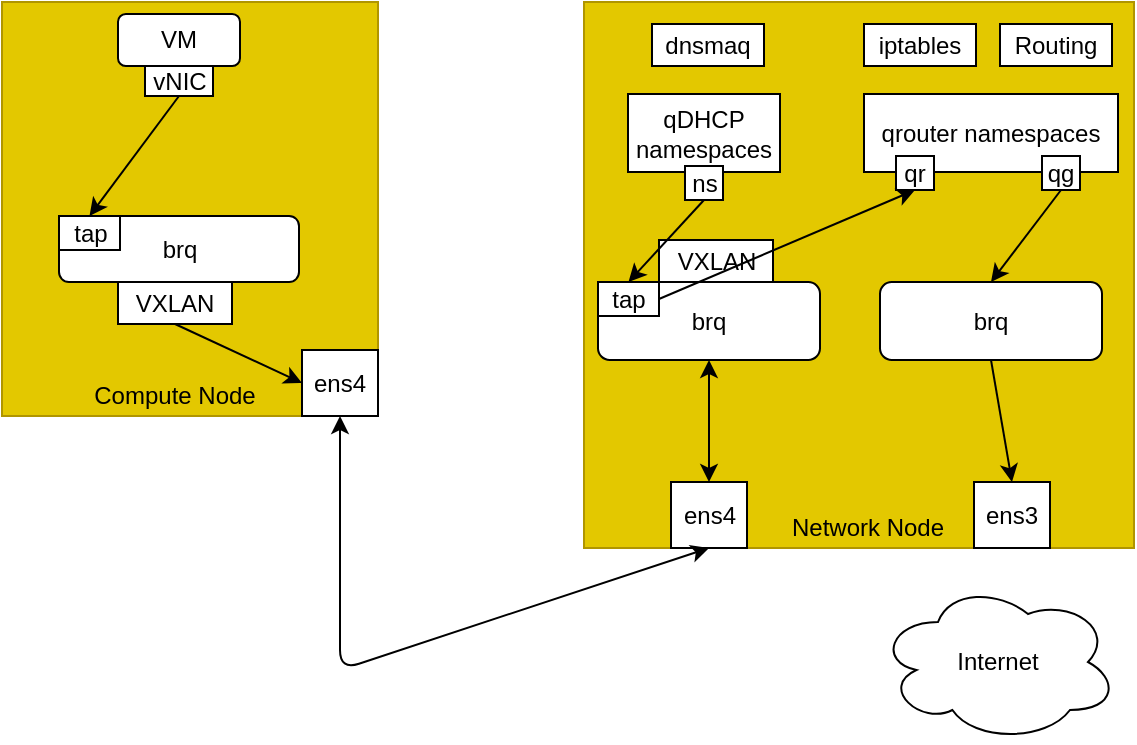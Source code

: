 <mxfile version="14.6.0" type="github">
  <diagram id="3iR9Q1A8SaLClH7JCaMG" name="Page-1">
    <mxGraphModel dx="678" dy="401" grid="0" gridSize="10" guides="1" tooltips="1" connect="1" arrows="1" fold="1" page="1" pageScale="1" pageWidth="850" pageHeight="1100" math="0" shadow="0">
      <root>
        <mxCell id="0" />
        <mxCell id="1" parent="0" />
        <mxCell id="jX2eqM5GqMC9qo-C-QP--1" value="" style="rounded=0;whiteSpace=wrap;html=1;fillColor=#e3c800;strokeColor=#B09500;fontColor=#ffffff;" vertex="1" parent="1">
          <mxGeometry x="127" y="211" width="188" height="207" as="geometry" />
        </mxCell>
        <mxCell id="jX2eqM5GqMC9qo-C-QP--2" value="" style="rounded=0;whiteSpace=wrap;html=1;fillColor=#e3c800;strokeColor=#B09500;fontColor=#ffffff;" vertex="1" parent="1">
          <mxGeometry x="418" y="211" width="275" height="273" as="geometry" />
        </mxCell>
        <mxCell id="jX2eqM5GqMC9qo-C-QP--3" value="VM" style="rounded=1;whiteSpace=wrap;html=1;" vertex="1" parent="1">
          <mxGeometry x="185" y="217" width="61" height="26" as="geometry" />
        </mxCell>
        <mxCell id="jX2eqM5GqMC9qo-C-QP--4" value="Compute Node" style="text;html=1;strokeColor=none;fillColor=none;align=center;verticalAlign=middle;whiteSpace=wrap;rounded=0;" vertex="1" parent="1">
          <mxGeometry x="169" y="398" width="89" height="20" as="geometry" />
        </mxCell>
        <mxCell id="jX2eqM5GqMC9qo-C-QP--5" value="Network Node" style="text;html=1;strokeColor=none;fillColor=none;align=center;verticalAlign=middle;whiteSpace=wrap;rounded=0;" vertex="1" parent="1">
          <mxGeometry x="513" y="464" width="94" height="20" as="geometry" />
        </mxCell>
        <mxCell id="jX2eqM5GqMC9qo-C-QP--6" value="brq" style="rounded=1;whiteSpace=wrap;html=1;" vertex="1" parent="1">
          <mxGeometry x="155.5" y="318" width="120" height="33" as="geometry" />
        </mxCell>
        <mxCell id="jX2eqM5GqMC9qo-C-QP--7" value="VXLAN" style="rounded=0;whiteSpace=wrap;html=1;" vertex="1" parent="1">
          <mxGeometry x="185" y="351" width="57" height="21" as="geometry" />
        </mxCell>
        <mxCell id="jX2eqM5GqMC9qo-C-QP--8" value="ens4" style="rounded=0;whiteSpace=wrap;html=1;" vertex="1" parent="1">
          <mxGeometry x="277" y="385" width="38" height="33" as="geometry" />
        </mxCell>
        <mxCell id="jX2eqM5GqMC9qo-C-QP--9" value="vNIC" style="rounded=0;whiteSpace=wrap;html=1;" vertex="1" parent="1">
          <mxGeometry x="198.5" y="243" width="34" height="15" as="geometry" />
        </mxCell>
        <mxCell id="jX2eqM5GqMC9qo-C-QP--11" value="tap" style="rounded=0;whiteSpace=wrap;html=1;" vertex="1" parent="1">
          <mxGeometry x="155.5" y="318" width="30.5" height="17" as="geometry" />
        </mxCell>
        <mxCell id="jX2eqM5GqMC9qo-C-QP--12" value="ens4" style="rounded=0;whiteSpace=wrap;html=1;" vertex="1" parent="1">
          <mxGeometry x="461.5" y="451" width="38" height="33" as="geometry" />
        </mxCell>
        <mxCell id="jX2eqM5GqMC9qo-C-QP--13" value="dnsmaq" style="rounded=0;whiteSpace=wrap;html=1;" vertex="1" parent="1">
          <mxGeometry x="452" y="222" width="56" height="21" as="geometry" />
        </mxCell>
        <mxCell id="jX2eqM5GqMC9qo-C-QP--14" value="iptables" style="rounded=0;whiteSpace=wrap;html=1;" vertex="1" parent="1">
          <mxGeometry x="558" y="222" width="56" height="21" as="geometry" />
        </mxCell>
        <mxCell id="jX2eqM5GqMC9qo-C-QP--15" value="Routing" style="rounded=0;whiteSpace=wrap;html=1;" vertex="1" parent="1">
          <mxGeometry x="626" y="222" width="56" height="21" as="geometry" />
        </mxCell>
        <mxCell id="jX2eqM5GqMC9qo-C-QP--16" value="qDHCP namespaces" style="rounded=0;whiteSpace=wrap;html=1;" vertex="1" parent="1">
          <mxGeometry x="440" y="257" width="76" height="39" as="geometry" />
        </mxCell>
        <mxCell id="jX2eqM5GqMC9qo-C-QP--17" value="qrouter namespaces" style="rounded=0;whiteSpace=wrap;html=1;" vertex="1" parent="1">
          <mxGeometry x="558" y="257" width="127" height="39" as="geometry" />
        </mxCell>
        <mxCell id="jX2eqM5GqMC9qo-C-QP--18" value="ns" style="rounded=0;whiteSpace=wrap;html=1;" vertex="1" parent="1">
          <mxGeometry x="468.5" y="293" width="19" height="17" as="geometry" />
        </mxCell>
        <mxCell id="jX2eqM5GqMC9qo-C-QP--19" value="qr" style="rounded=0;whiteSpace=wrap;html=1;" vertex="1" parent="1">
          <mxGeometry x="574" y="288" width="19" height="17" as="geometry" />
        </mxCell>
        <mxCell id="jX2eqM5GqMC9qo-C-QP--21" value="qg" style="rounded=0;whiteSpace=wrap;html=1;" vertex="1" parent="1">
          <mxGeometry x="647" y="288" width="19" height="17" as="geometry" />
        </mxCell>
        <mxCell id="jX2eqM5GqMC9qo-C-QP--22" value="brq" style="rounded=1;whiteSpace=wrap;html=1;" vertex="1" parent="1">
          <mxGeometry x="425" y="351" width="111" height="39" as="geometry" />
        </mxCell>
        <mxCell id="jX2eqM5GqMC9qo-C-QP--23" value="tap" style="rounded=0;whiteSpace=wrap;html=1;" vertex="1" parent="1">
          <mxGeometry x="425" y="351" width="30.5" height="17" as="geometry" />
        </mxCell>
        <mxCell id="jX2eqM5GqMC9qo-C-QP--24" value="VXLAN" style="rounded=0;whiteSpace=wrap;html=1;" vertex="1" parent="1">
          <mxGeometry x="455.5" y="330" width="57" height="21" as="geometry" />
        </mxCell>
        <mxCell id="jX2eqM5GqMC9qo-C-QP--26" value="" style="endArrow=classic;html=1;exitX=0.5;exitY=1;exitDx=0;exitDy=0;entryX=0.5;entryY=0;entryDx=0;entryDy=0;" edge="1" parent="1" source="jX2eqM5GqMC9qo-C-QP--9" target="jX2eqM5GqMC9qo-C-QP--11">
          <mxGeometry width="50" height="50" relative="1" as="geometry">
            <mxPoint x="402" y="417" as="sourcePoint" />
            <mxPoint x="452" y="367" as="targetPoint" />
          </mxGeometry>
        </mxCell>
        <mxCell id="jX2eqM5GqMC9qo-C-QP--27" value="" style="endArrow=classic;html=1;exitX=0.5;exitY=1;exitDx=0;exitDy=0;entryX=0;entryY=0.5;entryDx=0;entryDy=0;" edge="1" parent="1" source="jX2eqM5GqMC9qo-C-QP--7" target="jX2eqM5GqMC9qo-C-QP--8">
          <mxGeometry width="50" height="50" relative="1" as="geometry">
            <mxPoint x="402" y="417" as="sourcePoint" />
            <mxPoint x="452" y="367" as="targetPoint" />
          </mxGeometry>
        </mxCell>
        <mxCell id="jX2eqM5GqMC9qo-C-QP--28" value="brq" style="rounded=1;whiteSpace=wrap;html=1;" vertex="1" parent="1">
          <mxGeometry x="566" y="351" width="111" height="39" as="geometry" />
        </mxCell>
        <mxCell id="jX2eqM5GqMC9qo-C-QP--29" value="" style="endArrow=classic;startArrow=classic;html=1;exitX=0.5;exitY=1;exitDx=0;exitDy=0;entryX=0.5;entryY=1;entryDx=0;entryDy=0;" edge="1" parent="1" source="jX2eqM5GqMC9qo-C-QP--8" target="jX2eqM5GqMC9qo-C-QP--12">
          <mxGeometry width="50" height="50" relative="1" as="geometry">
            <mxPoint x="402" y="417" as="sourcePoint" />
            <mxPoint x="452" y="367" as="targetPoint" />
            <Array as="points">
              <mxPoint x="296" y="545" />
            </Array>
          </mxGeometry>
        </mxCell>
        <mxCell id="jX2eqM5GqMC9qo-C-QP--30" value="" style="endArrow=classic;startArrow=classic;html=1;exitX=0.5;exitY=0;exitDx=0;exitDy=0;entryX=0.5;entryY=1;entryDx=0;entryDy=0;" edge="1" parent="1" source="jX2eqM5GqMC9qo-C-QP--12" target="jX2eqM5GqMC9qo-C-QP--22">
          <mxGeometry width="50" height="50" relative="1" as="geometry">
            <mxPoint x="402" y="417" as="sourcePoint" />
            <mxPoint x="452" y="367" as="targetPoint" />
          </mxGeometry>
        </mxCell>
        <mxCell id="jX2eqM5GqMC9qo-C-QP--31" value="" style="endArrow=classic;html=1;exitX=0.5;exitY=1;exitDx=0;exitDy=0;entryX=0.5;entryY=0;entryDx=0;entryDy=0;" edge="1" parent="1" source="jX2eqM5GqMC9qo-C-QP--18" target="jX2eqM5GqMC9qo-C-QP--23">
          <mxGeometry width="50" height="50" relative="1" as="geometry">
            <mxPoint x="402" y="417" as="sourcePoint" />
            <mxPoint x="452" y="367" as="targetPoint" />
          </mxGeometry>
        </mxCell>
        <mxCell id="jX2eqM5GqMC9qo-C-QP--32" value="" style="endArrow=classic;html=1;entryX=0.5;entryY=1;entryDx=0;entryDy=0;exitX=1;exitY=0.5;exitDx=0;exitDy=0;" edge="1" parent="1" source="jX2eqM5GqMC9qo-C-QP--23" target="jX2eqM5GqMC9qo-C-QP--19">
          <mxGeometry width="50" height="50" relative="1" as="geometry">
            <mxPoint x="402" y="417" as="sourcePoint" />
            <mxPoint x="452" y="367" as="targetPoint" />
          </mxGeometry>
        </mxCell>
        <mxCell id="jX2eqM5GqMC9qo-C-QP--33" value="ens3" style="rounded=0;whiteSpace=wrap;html=1;" vertex="1" parent="1">
          <mxGeometry x="613" y="451" width="38" height="33" as="geometry" />
        </mxCell>
        <mxCell id="jX2eqM5GqMC9qo-C-QP--34" value="Internet" style="ellipse;shape=cloud;whiteSpace=wrap;html=1;" vertex="1" parent="1">
          <mxGeometry x="565" y="501" width="120" height="80" as="geometry" />
        </mxCell>
        <mxCell id="jX2eqM5GqMC9qo-C-QP--35" value="" style="endArrow=classic;html=1;exitX=0.5;exitY=1;exitDx=0;exitDy=0;entryX=0.5;entryY=0;entryDx=0;entryDy=0;" edge="1" parent="1" source="jX2eqM5GqMC9qo-C-QP--21" target="jX2eqM5GqMC9qo-C-QP--28">
          <mxGeometry width="50" height="50" relative="1" as="geometry">
            <mxPoint x="402" y="417" as="sourcePoint" />
            <mxPoint x="452" y="367" as="targetPoint" />
          </mxGeometry>
        </mxCell>
        <mxCell id="jX2eqM5GqMC9qo-C-QP--36" value="" style="endArrow=classic;html=1;exitX=0.5;exitY=1;exitDx=0;exitDy=0;entryX=0.5;entryY=0;entryDx=0;entryDy=0;" edge="1" parent="1" source="jX2eqM5GqMC9qo-C-QP--28" target="jX2eqM5GqMC9qo-C-QP--33">
          <mxGeometry width="50" height="50" relative="1" as="geometry">
            <mxPoint x="402" y="417" as="sourcePoint" />
            <mxPoint x="452" y="367" as="targetPoint" />
          </mxGeometry>
        </mxCell>
      </root>
    </mxGraphModel>
  </diagram>
</mxfile>

